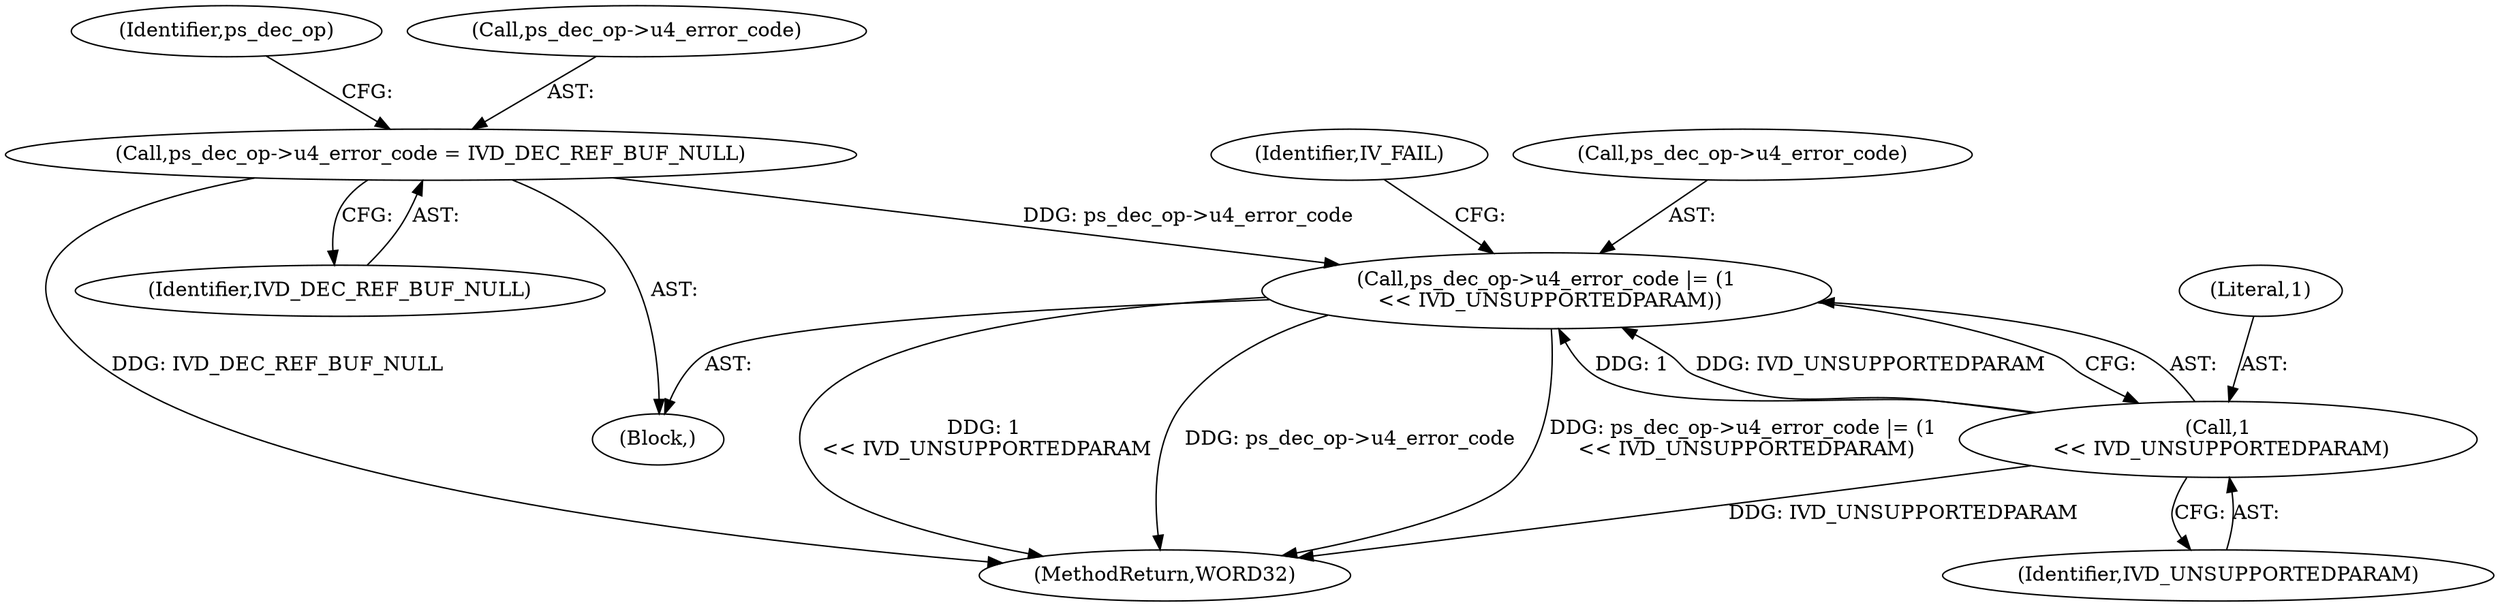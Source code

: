 digraph "0_Android_7109ce3f8f90a28ca9f0ee6e14f6ac5e414c62cf@pointer" {
"1000665" [label="(Call,ps_dec_op->u4_error_code |= (1\n << IVD_UNSUPPORTEDPARAM))"];
"1000660" [label="(Call,ps_dec_op->u4_error_code = IVD_DEC_REF_BUF_NULL)"];
"1000669" [label="(Call,1\n << IVD_UNSUPPORTEDPARAM)"];
"1000665" [label="(Call,ps_dec_op->u4_error_code |= (1\n << IVD_UNSUPPORTEDPARAM))"];
"1000673" [label="(Identifier,IV_FAIL)"];
"1000669" [label="(Call,1\n << IVD_UNSUPPORTEDPARAM)"];
"1000660" [label="(Call,ps_dec_op->u4_error_code = IVD_DEC_REF_BUF_NULL)"];
"1000667" [label="(Identifier,ps_dec_op)"];
"1000671" [label="(Identifier,IVD_UNSUPPORTEDPARAM)"];
"1000670" [label="(Literal,1)"];
"1000661" [label="(Call,ps_dec_op->u4_error_code)"];
"1000666" [label="(Call,ps_dec_op->u4_error_code)"];
"1002160" [label="(MethodReturn,WORD32)"];
"1000659" [label="(Block,)"];
"1000664" [label="(Identifier,IVD_DEC_REF_BUF_NULL)"];
"1000665" -> "1000659"  [label="AST: "];
"1000665" -> "1000669"  [label="CFG: "];
"1000666" -> "1000665"  [label="AST: "];
"1000669" -> "1000665"  [label="AST: "];
"1000673" -> "1000665"  [label="CFG: "];
"1000665" -> "1002160"  [label="DDG: ps_dec_op->u4_error_code"];
"1000665" -> "1002160"  [label="DDG: ps_dec_op->u4_error_code |= (1\n << IVD_UNSUPPORTEDPARAM)"];
"1000665" -> "1002160"  [label="DDG: 1\n << IVD_UNSUPPORTEDPARAM"];
"1000660" -> "1000665"  [label="DDG: ps_dec_op->u4_error_code"];
"1000669" -> "1000665"  [label="DDG: 1"];
"1000669" -> "1000665"  [label="DDG: IVD_UNSUPPORTEDPARAM"];
"1000660" -> "1000659"  [label="AST: "];
"1000660" -> "1000664"  [label="CFG: "];
"1000661" -> "1000660"  [label="AST: "];
"1000664" -> "1000660"  [label="AST: "];
"1000667" -> "1000660"  [label="CFG: "];
"1000660" -> "1002160"  [label="DDG: IVD_DEC_REF_BUF_NULL"];
"1000669" -> "1000671"  [label="CFG: "];
"1000670" -> "1000669"  [label="AST: "];
"1000671" -> "1000669"  [label="AST: "];
"1000669" -> "1002160"  [label="DDG: IVD_UNSUPPORTEDPARAM"];
}
